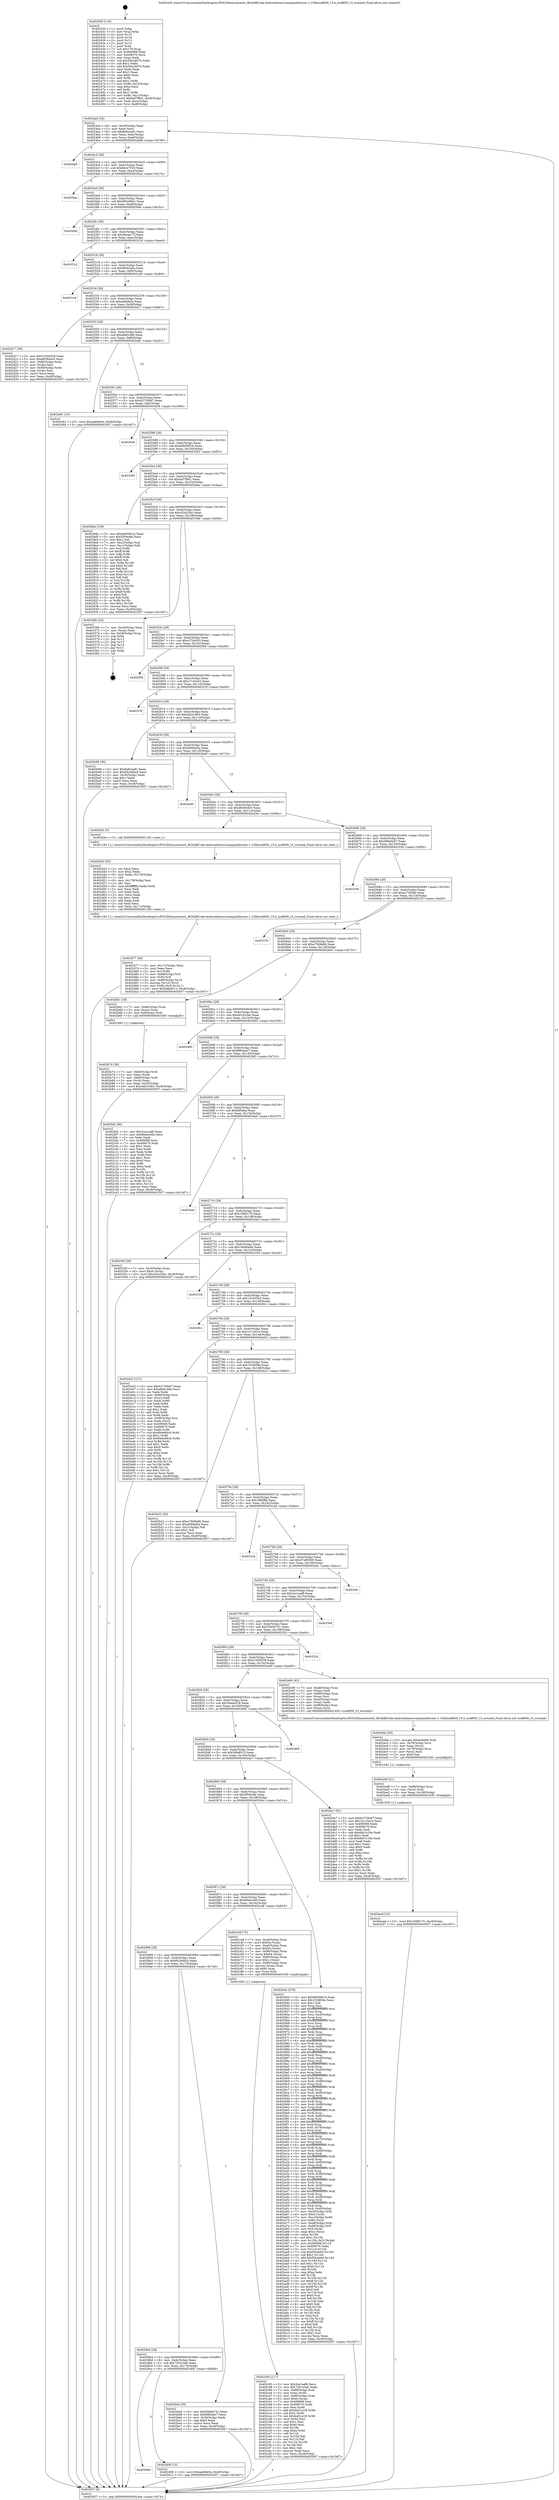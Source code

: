 digraph "0x402430" {
  label = "0x402430 (/mnt/c/Users/mathe/Desktop/tcc/POCII/binaries/extr_BGAQRCode-Androidzbarsrcmainjnilibiconv-1.15libiso8859_15.h_iso8859_15_wctomb_Final-ollvm.out::main(0))"
  labelloc = "t"
  node[shape=record]

  Entry [label="",width=0.3,height=0.3,shape=circle,fillcolor=black,style=filled]
  "0x4024a4" [label="{
     0x4024a4 [32]\l
     | [instrs]\l
     &nbsp;&nbsp;0x4024a4 \<+6\>: mov -0xc8(%rbp),%eax\l
     &nbsp;&nbsp;0x4024aa \<+2\>: mov %eax,%ecx\l
     &nbsp;&nbsp;0x4024ac \<+6\>: sub $0x8a9cea91,%ecx\l
     &nbsp;&nbsp;0x4024b2 \<+6\>: mov %eax,-0xdc(%rbp)\l
     &nbsp;&nbsp;0x4024b8 \<+6\>: mov %ecx,-0xe0(%rbp)\l
     &nbsp;&nbsp;0x4024be \<+6\>: je 0000000000402bb6 \<main+0x786\>\l
  }"]
  "0x402bb6" [label="{
     0x402bb6\l
  }", style=dashed]
  "0x4024c4" [label="{
     0x4024c4 [28]\l
     | [instrs]\l
     &nbsp;&nbsp;0x4024c4 \<+5\>: jmp 00000000004024c9 \<main+0x99\>\l
     &nbsp;&nbsp;0x4024c9 \<+6\>: mov -0xdc(%rbp),%eax\l
     &nbsp;&nbsp;0x4024cf \<+5\>: sub $0x8dc47919,%eax\l
     &nbsp;&nbsp;0x4024d4 \<+6\>: mov %eax,-0xe4(%rbp)\l
     &nbsp;&nbsp;0x4024da \<+6\>: je 00000000004030aa \<main+0xc7a\>\l
  }"]
  Exit [label="",width=0.3,height=0.3,shape=circle,fillcolor=black,style=filled,peripheries=2]
  "0x4030aa" [label="{
     0x4030aa\l
  }", style=dashed]
  "0x4024e0" [label="{
     0x4024e0 [28]\l
     | [instrs]\l
     &nbsp;&nbsp;0x4024e0 \<+5\>: jmp 00000000004024e5 \<main+0xb5\>\l
     &nbsp;&nbsp;0x4024e5 \<+6\>: mov -0xdc(%rbp),%eax\l
     &nbsp;&nbsp;0x4024eb \<+5\>: sub $0x992e99e1,%eax\l
     &nbsp;&nbsp;0x4024f0 \<+6\>: mov %eax,-0xe8(%rbp)\l
     &nbsp;&nbsp;0x4024f6 \<+6\>: je 000000000040308c \<main+0xc5c\>\l
  }"]
  "0x402eed" [label="{
     0x402eed [15]\l
     | [instrs]\l
     &nbsp;&nbsp;0x402eed \<+10\>: movl $0x108f0170,-0xc8(%rbp)\l
     &nbsp;&nbsp;0x402ef7 \<+5\>: jmp 0000000000403507 \<main+0x10d7\>\l
  }"]
  "0x40308c" [label="{
     0x40308c\l
  }", style=dashed]
  "0x4024fc" [label="{
     0x4024fc [28]\l
     | [instrs]\l
     &nbsp;&nbsp;0x4024fc \<+5\>: jmp 0000000000402501 \<main+0xd1\>\l
     &nbsp;&nbsp;0x402501 \<+6\>: mov -0xdc(%rbp),%eax\l
     &nbsp;&nbsp;0x402507 \<+5\>: sub $0x9ecee17f,%eax\l
     &nbsp;&nbsp;0x40250c \<+6\>: mov %eax,-0xec(%rbp)\l
     &nbsp;&nbsp;0x402512 \<+6\>: je 000000000040331d \<main+0xeed\>\l
  }"]
  "0x402ed8" [label="{
     0x402ed8 [21]\l
     | [instrs]\l
     &nbsp;&nbsp;0x402ed8 \<+7\>: mov -0x88(%rbp),%rcx\l
     &nbsp;&nbsp;0x402edf \<+3\>: mov (%rcx),%rdi\l
     &nbsp;&nbsp;0x402ee2 \<+6\>: mov %eax,-0x180(%rbp)\l
     &nbsp;&nbsp;0x402ee8 \<+5\>: call 0000000000401030 \<free@plt\>\l
     | [calls]\l
     &nbsp;&nbsp;0x401030 \{1\} (unknown)\l
  }"]
  "0x40331d" [label="{
     0x40331d\l
  }", style=dashed]
  "0x402518" [label="{
     0x402518 [28]\l
     | [instrs]\l
     &nbsp;&nbsp;0x402518 \<+5\>: jmp 000000000040251d \<main+0xed\>\l
     &nbsp;&nbsp;0x40251d \<+6\>: mov -0xdc(%rbp),%eax\l
     &nbsp;&nbsp;0x402523 \<+5\>: sub $0x9f202e6a,%eax\l
     &nbsp;&nbsp;0x402528 \<+6\>: mov %eax,-0xf0(%rbp)\l
     &nbsp;&nbsp;0x40252e \<+6\>: je 00000000004031e9 \<main+0xdb9\>\l
  }"]
  "0x402ebb" [label="{
     0x402ebb [29]\l
     | [instrs]\l
     &nbsp;&nbsp;0x402ebb \<+10\>: movabs $0x4040d6,%rdi\l
     &nbsp;&nbsp;0x402ec5 \<+4\>: mov -0x78(%rbp),%rcx\l
     &nbsp;&nbsp;0x402ec9 \<+2\>: mov %eax,(%rcx)\l
     &nbsp;&nbsp;0x402ecb \<+4\>: mov -0x78(%rbp),%rcx\l
     &nbsp;&nbsp;0x402ecf \<+2\>: mov (%rcx),%esi\l
     &nbsp;&nbsp;0x402ed1 \<+2\>: mov $0x0,%al\l
     &nbsp;&nbsp;0x402ed3 \<+5\>: call 0000000000401040 \<printf@plt\>\l
     | [calls]\l
     &nbsp;&nbsp;0x401040 \{1\} (unknown)\l
  }"]
  "0x4031e9" [label="{
     0x4031e9\l
  }", style=dashed]
  "0x402534" [label="{
     0x402534 [28]\l
     | [instrs]\l
     &nbsp;&nbsp;0x402534 \<+5\>: jmp 0000000000402539 \<main+0x109\>\l
     &nbsp;&nbsp;0x402539 \<+6\>: mov -0xdc(%rbp),%eax\l
     &nbsp;&nbsp;0x40253f \<+5\>: sub $0xaa6bfe0a,%eax\l
     &nbsp;&nbsp;0x402544 \<+6\>: mov %eax,-0xf4(%rbp)\l
     &nbsp;&nbsp;0x40254a \<+6\>: je 0000000000402d17 \<main+0x8e7\>\l
  }"]
  "0x402d77" [label="{
     0x402d77 [48]\l
     | [instrs]\l
     &nbsp;&nbsp;0x402d77 \<+6\>: mov -0x17c(%rbp),%ecx\l
     &nbsp;&nbsp;0x402d7d \<+3\>: imul %eax,%ecx\l
     &nbsp;&nbsp;0x402d80 \<+3\>: mov %cl,%r8b\l
     &nbsp;&nbsp;0x402d83 \<+7\>: mov -0x88(%rbp),%r9\l
     &nbsp;&nbsp;0x402d8a \<+3\>: mov (%r9),%r9\l
     &nbsp;&nbsp;0x402d8d \<+4\>: mov -0x80(%rbp),%r10\l
     &nbsp;&nbsp;0x402d91 \<+3\>: movslq (%r10),%r10\l
     &nbsp;&nbsp;0x402d94 \<+4\>: mov %r8b,(%r9,%r10,1)\l
     &nbsp;&nbsp;0x402d98 \<+10\>: movl $0x5dfa8513,-0xc8(%rbp)\l
     &nbsp;&nbsp;0x402da2 \<+5\>: jmp 0000000000403507 \<main+0x10d7\>\l
  }"]
  "0x402d17" [label="{
     0x402d17 [39]\l
     | [instrs]\l
     &nbsp;&nbsp;0x402d17 \<+5\>: mov $0x51926528,%eax\l
     &nbsp;&nbsp;0x402d1c \<+5\>: mov $0xd83944c0,%ecx\l
     &nbsp;&nbsp;0x402d21 \<+4\>: mov -0x80(%rbp),%rdx\l
     &nbsp;&nbsp;0x402d25 \<+2\>: mov (%rdx),%esi\l
     &nbsp;&nbsp;0x402d27 \<+7\>: mov -0x90(%rbp),%rdx\l
     &nbsp;&nbsp;0x402d2e \<+2\>: cmp (%rdx),%esi\l
     &nbsp;&nbsp;0x402d30 \<+3\>: cmovl %ecx,%eax\l
     &nbsp;&nbsp;0x402d33 \<+6\>: mov %eax,-0xc8(%rbp)\l
     &nbsp;&nbsp;0x402d39 \<+5\>: jmp 0000000000403507 \<main+0x10d7\>\l
  }"]
  "0x402550" [label="{
     0x402550 [28]\l
     | [instrs]\l
     &nbsp;&nbsp;0x402550 \<+5\>: jmp 0000000000402555 \<main+0x125\>\l
     &nbsp;&nbsp;0x402555 \<+6\>: mov -0xdc(%rbp),%eax\l
     &nbsp;&nbsp;0x40255b \<+5\>: sub $0xafb81d46,%eax\l
     &nbsp;&nbsp;0x402560 \<+6\>: mov %eax,-0xf8(%rbp)\l
     &nbsp;&nbsp;0x402566 \<+6\>: je 0000000000402e81 \<main+0xa51\>\l
  }"]
  "0x402d43" [label="{
     0x402d43 [52]\l
     | [instrs]\l
     &nbsp;&nbsp;0x402d43 \<+2\>: xor %ecx,%ecx\l
     &nbsp;&nbsp;0x402d45 \<+5\>: mov $0x2,%edx\l
     &nbsp;&nbsp;0x402d4a \<+6\>: mov %edx,-0x178(%rbp)\l
     &nbsp;&nbsp;0x402d50 \<+1\>: cltd\l
     &nbsp;&nbsp;0x402d51 \<+6\>: mov -0x178(%rbp),%esi\l
     &nbsp;&nbsp;0x402d57 \<+2\>: idiv %esi\l
     &nbsp;&nbsp;0x402d59 \<+6\>: imul $0xfffffffe,%edx,%edx\l
     &nbsp;&nbsp;0x402d5f \<+2\>: mov %ecx,%edi\l
     &nbsp;&nbsp;0x402d61 \<+2\>: sub %edx,%edi\l
     &nbsp;&nbsp;0x402d63 \<+2\>: mov %ecx,%edx\l
     &nbsp;&nbsp;0x402d65 \<+3\>: sub $0x1,%edx\l
     &nbsp;&nbsp;0x402d68 \<+2\>: add %edx,%edi\l
     &nbsp;&nbsp;0x402d6a \<+2\>: sub %edi,%ecx\l
     &nbsp;&nbsp;0x402d6c \<+6\>: mov %ecx,-0x17c(%rbp)\l
     &nbsp;&nbsp;0x402d72 \<+5\>: call 0000000000401160 \<next_i\>\l
     | [calls]\l
     &nbsp;&nbsp;0x401160 \{1\} (/mnt/c/Users/mathe/Desktop/tcc/POCII/binaries/extr_BGAQRCode-Androidzbarsrcmainjnilibiconv-1.15libiso8859_15.h_iso8859_15_wctomb_Final-ollvm.out::next_i)\l
  }"]
  "0x402e81" [label="{
     0x402e81 [15]\l
     | [instrs]\l
     &nbsp;&nbsp;0x402e81 \<+10\>: movl $0xaa6bfe0a,-0xc8(%rbp)\l
     &nbsp;&nbsp;0x402e8b \<+5\>: jmp 0000000000403507 \<main+0x10d7\>\l
  }"]
  "0x40256c" [label="{
     0x40256c [28]\l
     | [instrs]\l
     &nbsp;&nbsp;0x40256c \<+5\>: jmp 0000000000402571 \<main+0x141\>\l
     &nbsp;&nbsp;0x402571 \<+6\>: mov -0xdc(%rbp),%eax\l
     &nbsp;&nbsp;0x402577 \<+5\>: sub $0xb3735b67,%eax\l
     &nbsp;&nbsp;0x40257c \<+6\>: mov %eax,-0xfc(%rbp)\l
     &nbsp;&nbsp;0x402582 \<+6\>: je 0000000000403436 \<main+0x1006\>\l
  }"]
  "0x4028d0" [label="{
     0x4028d0\l
  }", style=dashed]
  "0x403436" [label="{
     0x403436\l
  }", style=dashed]
  "0x402588" [label="{
     0x402588 [28]\l
     | [instrs]\l
     &nbsp;&nbsp;0x402588 \<+5\>: jmp 000000000040258d \<main+0x15d\>\l
     &nbsp;&nbsp;0x40258d \<+6\>: mov -0xdc(%rbp),%eax\l
     &nbsp;&nbsp;0x402593 \<+5\>: sub $0xb905661b,%eax\l
     &nbsp;&nbsp;0x402598 \<+6\>: mov %eax,-0x100(%rbp)\l
     &nbsp;&nbsp;0x40259e \<+6\>: je 0000000000403383 \<main+0xf53\>\l
  }"]
  "0x402d08" [label="{
     0x402d08 [15]\l
     | [instrs]\l
     &nbsp;&nbsp;0x402d08 \<+10\>: movl $0xaa6bfe0a,-0xc8(%rbp)\l
     &nbsp;&nbsp;0x402d12 \<+5\>: jmp 0000000000403507 \<main+0x10d7\>\l
  }"]
  "0x403383" [label="{
     0x403383\l
  }", style=dashed]
  "0x4025a4" [label="{
     0x4025a4 [28]\l
     | [instrs]\l
     &nbsp;&nbsp;0x4025a4 \<+5\>: jmp 00000000004025a9 \<main+0x179\>\l
     &nbsp;&nbsp;0x4025a9 \<+6\>: mov -0xdc(%rbp),%eax\l
     &nbsp;&nbsp;0x4025af \<+5\>: sub $0xbaf7f9d1,%eax\l
     &nbsp;&nbsp;0x4025b4 \<+6\>: mov %eax,-0x104(%rbp)\l
     &nbsp;&nbsp;0x4025ba \<+6\>: je 00000000004028da \<main+0x4aa\>\l
  }"]
  "0x402c93" [label="{
     0x402c93 [117]\l
     | [instrs]\l
     &nbsp;&nbsp;0x402c93 \<+5\>: mov $0x3ca1aaf6,%ecx\l
     &nbsp;&nbsp;0x402c98 \<+5\>: mov $0x7261e3eb,%edx\l
     &nbsp;&nbsp;0x402c9d \<+7\>: mov -0x88(%rbp),%rdi\l
     &nbsp;&nbsp;0x402ca4 \<+3\>: mov %rax,(%rdi)\l
     &nbsp;&nbsp;0x402ca7 \<+4\>: mov -0x80(%rbp),%rax\l
     &nbsp;&nbsp;0x402cab \<+6\>: movl $0x0,(%rax)\l
     &nbsp;&nbsp;0x402cb1 \<+7\>: mov 0x406068,%esi\l
     &nbsp;&nbsp;0x402cb8 \<+8\>: mov 0x406070,%r8d\l
     &nbsp;&nbsp;0x402cc0 \<+3\>: mov %esi,%r9d\l
     &nbsp;&nbsp;0x402cc3 \<+7\>: add $0xfa451e18,%r9d\l
     &nbsp;&nbsp;0x402cca \<+4\>: sub $0x1,%r9d\l
     &nbsp;&nbsp;0x402cce \<+7\>: sub $0xfa451e18,%r9d\l
     &nbsp;&nbsp;0x402cd5 \<+4\>: imul %r9d,%esi\l
     &nbsp;&nbsp;0x402cd9 \<+3\>: and $0x1,%esi\l
     &nbsp;&nbsp;0x402cdc \<+3\>: cmp $0x0,%esi\l
     &nbsp;&nbsp;0x402cdf \<+4\>: sete %r10b\l
     &nbsp;&nbsp;0x402ce3 \<+4\>: cmp $0xa,%r8d\l
     &nbsp;&nbsp;0x402ce7 \<+4\>: setl %r11b\l
     &nbsp;&nbsp;0x402ceb \<+3\>: mov %r10b,%bl\l
     &nbsp;&nbsp;0x402cee \<+3\>: and %r11b,%bl\l
     &nbsp;&nbsp;0x402cf1 \<+3\>: xor %r11b,%r10b\l
     &nbsp;&nbsp;0x402cf4 \<+3\>: or %r10b,%bl\l
     &nbsp;&nbsp;0x402cf7 \<+3\>: test $0x1,%bl\l
     &nbsp;&nbsp;0x402cfa \<+3\>: cmovne %edx,%ecx\l
     &nbsp;&nbsp;0x402cfd \<+6\>: mov %ecx,-0xc8(%rbp)\l
     &nbsp;&nbsp;0x402d03 \<+5\>: jmp 0000000000403507 \<main+0x10d7\>\l
  }"]
  "0x4028da" [label="{
     0x4028da [106]\l
     | [instrs]\l
     &nbsp;&nbsp;0x4028da \<+5\>: mov $0xb905661b,%eax\l
     &nbsp;&nbsp;0x4028df \<+5\>: mov $0x5f59cdfe,%ecx\l
     &nbsp;&nbsp;0x4028e4 \<+2\>: mov $0x1,%dl\l
     &nbsp;&nbsp;0x4028e6 \<+7\>: mov -0xc2(%rbp),%sil\l
     &nbsp;&nbsp;0x4028ed \<+7\>: mov -0xc1(%rbp),%dil\l
     &nbsp;&nbsp;0x4028f4 \<+3\>: mov %sil,%r8b\l
     &nbsp;&nbsp;0x4028f7 \<+4\>: xor $0xff,%r8b\l
     &nbsp;&nbsp;0x4028fb \<+3\>: mov %dil,%r9b\l
     &nbsp;&nbsp;0x4028fe \<+4\>: xor $0xff,%r9b\l
     &nbsp;&nbsp;0x402902 \<+3\>: xor $0x0,%dl\l
     &nbsp;&nbsp;0x402905 \<+3\>: mov %r8b,%r10b\l
     &nbsp;&nbsp;0x402908 \<+4\>: and $0x0,%r10b\l
     &nbsp;&nbsp;0x40290c \<+3\>: and %dl,%sil\l
     &nbsp;&nbsp;0x40290f \<+3\>: mov %r9b,%r11b\l
     &nbsp;&nbsp;0x402912 \<+4\>: and $0x0,%r11b\l
     &nbsp;&nbsp;0x402916 \<+3\>: and %dl,%dil\l
     &nbsp;&nbsp;0x402919 \<+3\>: or %sil,%r10b\l
     &nbsp;&nbsp;0x40291c \<+3\>: or %dil,%r11b\l
     &nbsp;&nbsp;0x40291f \<+3\>: xor %r11b,%r10b\l
     &nbsp;&nbsp;0x402922 \<+3\>: or %r9b,%r8b\l
     &nbsp;&nbsp;0x402925 \<+4\>: xor $0xff,%r8b\l
     &nbsp;&nbsp;0x402929 \<+3\>: or $0x0,%dl\l
     &nbsp;&nbsp;0x40292c \<+3\>: and %dl,%r8b\l
     &nbsp;&nbsp;0x40292f \<+3\>: or %r8b,%r10b\l
     &nbsp;&nbsp;0x402932 \<+4\>: test $0x1,%r10b\l
     &nbsp;&nbsp;0x402936 \<+3\>: cmovne %ecx,%eax\l
     &nbsp;&nbsp;0x402939 \<+6\>: mov %eax,-0xc8(%rbp)\l
     &nbsp;&nbsp;0x40293f \<+5\>: jmp 0000000000403507 \<main+0x10d7\>\l
  }"]
  "0x4025c0" [label="{
     0x4025c0 [28]\l
     | [instrs]\l
     &nbsp;&nbsp;0x4025c0 \<+5\>: jmp 00000000004025c5 \<main+0x195\>\l
     &nbsp;&nbsp;0x4025c5 \<+6\>: mov -0xdc(%rbp),%eax\l
     &nbsp;&nbsp;0x4025cb \<+5\>: sub $0xc02a32bc,%eax\l
     &nbsp;&nbsp;0x4025d0 \<+6\>: mov %eax,-0x108(%rbp)\l
     &nbsp;&nbsp;0x4025d6 \<+6\>: je 000000000040336b \<main+0xf3b\>\l
  }"]
  "0x403507" [label="{
     0x403507 [5]\l
     | [instrs]\l
     &nbsp;&nbsp;0x403507 \<+5\>: jmp 00000000004024a4 \<main+0x74\>\l
  }"]
  "0x402430" [label="{
     0x402430 [116]\l
     | [instrs]\l
     &nbsp;&nbsp;0x402430 \<+1\>: push %rbp\l
     &nbsp;&nbsp;0x402431 \<+3\>: mov %rsp,%rbp\l
     &nbsp;&nbsp;0x402434 \<+2\>: push %r15\l
     &nbsp;&nbsp;0x402436 \<+2\>: push %r14\l
     &nbsp;&nbsp;0x402438 \<+2\>: push %r13\l
     &nbsp;&nbsp;0x40243a \<+2\>: push %r12\l
     &nbsp;&nbsp;0x40243c \<+1\>: push %rbx\l
     &nbsp;&nbsp;0x40243d \<+7\>: sub $0x178,%rsp\l
     &nbsp;&nbsp;0x402444 \<+7\>: mov 0x406068,%eax\l
     &nbsp;&nbsp;0x40244b \<+7\>: mov 0x406070,%ecx\l
     &nbsp;&nbsp;0x402452 \<+2\>: mov %eax,%edx\l
     &nbsp;&nbsp;0x402454 \<+6\>: sub $0x50e2dd76,%edx\l
     &nbsp;&nbsp;0x40245a \<+3\>: sub $0x1,%edx\l
     &nbsp;&nbsp;0x40245d \<+6\>: add $0x50e2dd76,%edx\l
     &nbsp;&nbsp;0x402463 \<+3\>: imul %edx,%eax\l
     &nbsp;&nbsp;0x402466 \<+3\>: and $0x1,%eax\l
     &nbsp;&nbsp;0x402469 \<+3\>: cmp $0x0,%eax\l
     &nbsp;&nbsp;0x40246c \<+4\>: sete %r8b\l
     &nbsp;&nbsp;0x402470 \<+4\>: and $0x1,%r8b\l
     &nbsp;&nbsp;0x402474 \<+7\>: mov %r8b,-0xc2(%rbp)\l
     &nbsp;&nbsp;0x40247b \<+3\>: cmp $0xa,%ecx\l
     &nbsp;&nbsp;0x40247e \<+4\>: setl %r8b\l
     &nbsp;&nbsp;0x402482 \<+4\>: and $0x1,%r8b\l
     &nbsp;&nbsp;0x402486 \<+7\>: mov %r8b,-0xc1(%rbp)\l
     &nbsp;&nbsp;0x40248d \<+10\>: movl $0xbaf7f9d1,-0xc8(%rbp)\l
     &nbsp;&nbsp;0x402497 \<+6\>: mov %edi,-0xcc(%rbp)\l
     &nbsp;&nbsp;0x40249d \<+7\>: mov %rsi,-0xd8(%rbp)\l
  }"]
  "0x4028b4" [label="{
     0x4028b4 [28]\l
     | [instrs]\l
     &nbsp;&nbsp;0x4028b4 \<+5\>: jmp 00000000004028b9 \<main+0x489\>\l
     &nbsp;&nbsp;0x4028b9 \<+6\>: mov -0xdc(%rbp),%eax\l
     &nbsp;&nbsp;0x4028bf \<+5\>: sub $0x7261e3eb,%eax\l
     &nbsp;&nbsp;0x4028c4 \<+6\>: mov %eax,-0x174(%rbp)\l
     &nbsp;&nbsp;0x4028ca \<+6\>: je 0000000000402d08 \<main+0x8d8\>\l
  }"]
  "0x40336b" [label="{
     0x40336b [24]\l
     | [instrs]\l
     &nbsp;&nbsp;0x40336b \<+7\>: mov -0xc0(%rbp),%rax\l
     &nbsp;&nbsp;0x403372 \<+2\>: mov (%rax),%eax\l
     &nbsp;&nbsp;0x403374 \<+4\>: lea -0x28(%rbp),%rsp\l
     &nbsp;&nbsp;0x403378 \<+1\>: pop %rbx\l
     &nbsp;&nbsp;0x403379 \<+2\>: pop %r12\l
     &nbsp;&nbsp;0x40337b \<+2\>: pop %r13\l
     &nbsp;&nbsp;0x40337d \<+2\>: pop %r14\l
     &nbsp;&nbsp;0x40337f \<+2\>: pop %r15\l
     &nbsp;&nbsp;0x403381 \<+1\>: pop %rbp\l
     &nbsp;&nbsp;0x403382 \<+1\>: ret\l
  }"]
  "0x4025dc" [label="{
     0x4025dc [28]\l
     | [instrs]\l
     &nbsp;&nbsp;0x4025dc \<+5\>: jmp 00000000004025e1 \<main+0x1b1\>\l
     &nbsp;&nbsp;0x4025e1 \<+6\>: mov -0xdc(%rbp),%eax\l
     &nbsp;&nbsp;0x4025e7 \<+5\>: sub $0xc57b0c03,%eax\l
     &nbsp;&nbsp;0x4025ec \<+6\>: mov %eax,-0x10c(%rbp)\l
     &nbsp;&nbsp;0x4025f2 \<+6\>: je 0000000000402f58 \<main+0xb28\>\l
  }"]
  "0x402bd4" [label="{
     0x402bd4 [30]\l
     | [instrs]\l
     &nbsp;&nbsp;0x402bd4 \<+5\>: mov $0x50b0d741,%eax\l
     &nbsp;&nbsp;0x402bd9 \<+5\>: mov $0xf980adc7,%ecx\l
     &nbsp;&nbsp;0x402bde \<+3\>: mov -0x30(%rbp),%edx\l
     &nbsp;&nbsp;0x402be1 \<+3\>: cmp $0x0,%edx\l
     &nbsp;&nbsp;0x402be4 \<+3\>: cmove %ecx,%eax\l
     &nbsp;&nbsp;0x402be7 \<+6\>: mov %eax,-0xc8(%rbp)\l
     &nbsp;&nbsp;0x402bed \<+5\>: jmp 0000000000403507 \<main+0x10d7\>\l
  }"]
  "0x402f58" [label="{
     0x402f58\l
  }", style=dashed]
  "0x4025f8" [label="{
     0x4025f8 [28]\l
     | [instrs]\l
     &nbsp;&nbsp;0x4025f8 \<+5\>: jmp 00000000004025fd \<main+0x1cd\>\l
     &nbsp;&nbsp;0x4025fd \<+6\>: mov -0xdc(%rbp),%eax\l
     &nbsp;&nbsp;0x402603 \<+5\>: sub $0xc7c34c02,%eax\l
     &nbsp;&nbsp;0x402608 \<+6\>: mov %eax,-0x110(%rbp)\l
     &nbsp;&nbsp;0x40260e \<+6\>: je 000000000040323f \<main+0xe0f\>\l
  }"]
  "0x402898" [label="{
     0x402898 [28]\l
     | [instrs]\l
     &nbsp;&nbsp;0x402898 \<+5\>: jmp 000000000040289d \<main+0x46d\>\l
     &nbsp;&nbsp;0x40289d \<+6\>: mov -0xdc(%rbp),%eax\l
     &nbsp;&nbsp;0x4028a3 \<+5\>: sub $0x6b29ddc4,%eax\l
     &nbsp;&nbsp;0x4028a8 \<+6\>: mov %eax,-0x170(%rbp)\l
     &nbsp;&nbsp;0x4028ae \<+6\>: je 0000000000402bd4 \<main+0x7a4\>\l
  }"]
  "0x40323f" [label="{
     0x40323f\l
  }", style=dashed]
  "0x402614" [label="{
     0x402614 [28]\l
     | [instrs]\l
     &nbsp;&nbsp;0x402614 \<+5\>: jmp 0000000000402619 \<main+0x1e9\>\l
     &nbsp;&nbsp;0x402619 \<+6\>: mov -0xdc(%rbp),%eax\l
     &nbsp;&nbsp;0x40261f \<+5\>: sub $0xcbb316b3,%eax\l
     &nbsp;&nbsp;0x402624 \<+6\>: mov %eax,-0x114(%rbp)\l
     &nbsp;&nbsp;0x40262a \<+6\>: je 0000000000402b98 \<main+0x768\>\l
  }"]
  "0x402c48" [label="{
     0x402c48 [75]\l
     | [instrs]\l
     &nbsp;&nbsp;0x402c48 \<+7\>: mov -0xa8(%rbp),%rax\l
     &nbsp;&nbsp;0x402c4f \<+6\>: movl $0x64,(%rax)\l
     &nbsp;&nbsp;0x402c55 \<+7\>: mov -0xa0(%rbp),%rax\l
     &nbsp;&nbsp;0x402c5c \<+6\>: movl $0x64,(%rax)\l
     &nbsp;&nbsp;0x402c62 \<+7\>: mov -0x98(%rbp),%rax\l
     &nbsp;&nbsp;0x402c69 \<+7\>: movq $0x64,(%rax)\l
     &nbsp;&nbsp;0x402c70 \<+7\>: mov -0x90(%rbp),%rax\l
     &nbsp;&nbsp;0x402c77 \<+6\>: movl $0x1,(%rax)\l
     &nbsp;&nbsp;0x402c7d \<+7\>: mov -0x90(%rbp),%rax\l
     &nbsp;&nbsp;0x402c84 \<+3\>: movslq (%rax),%rax\l
     &nbsp;&nbsp;0x402c87 \<+4\>: shl $0x0,%rax\l
     &nbsp;&nbsp;0x402c8b \<+3\>: mov %rax,%rdi\l
     &nbsp;&nbsp;0x402c8e \<+5\>: call 0000000000401050 \<malloc@plt\>\l
     | [calls]\l
     &nbsp;&nbsp;0x401050 \{1\} (unknown)\l
  }"]
  "0x402b98" [label="{
     0x402b98 [30]\l
     | [instrs]\l
     &nbsp;&nbsp;0x402b98 \<+5\>: mov $0x8a9cea91,%eax\l
     &nbsp;&nbsp;0x402b9d \<+5\>: mov $0x6b29ddc4,%ecx\l
     &nbsp;&nbsp;0x402ba2 \<+3\>: mov -0x30(%rbp),%edx\l
     &nbsp;&nbsp;0x402ba5 \<+3\>: cmp $0x1,%edx\l
     &nbsp;&nbsp;0x402ba8 \<+3\>: cmovl %ecx,%eax\l
     &nbsp;&nbsp;0x402bab \<+6\>: mov %eax,-0xc8(%rbp)\l
     &nbsp;&nbsp;0x402bb1 \<+5\>: jmp 0000000000403507 \<main+0x10d7\>\l
  }"]
  "0x402630" [label="{
     0x402630 [28]\l
     | [instrs]\l
     &nbsp;&nbsp;0x402630 \<+5\>: jmp 0000000000402635 \<main+0x205\>\l
     &nbsp;&nbsp;0x402635 \<+6\>: mov -0xdc(%rbp),%eax\l
     &nbsp;&nbsp;0x40263b \<+5\>: sub $0xd090af2a,%eax\l
     &nbsp;&nbsp;0x402640 \<+6\>: mov %eax,-0x118(%rbp)\l
     &nbsp;&nbsp;0x402646 \<+6\>: je 0000000000402b40 \<main+0x710\>\l
  }"]
  "0x402b74" [label="{
     0x402b74 [36]\l
     | [instrs]\l
     &nbsp;&nbsp;0x402b74 \<+7\>: mov -0xb0(%rbp),%rdi\l
     &nbsp;&nbsp;0x402b7b \<+2\>: mov %eax,(%rdi)\l
     &nbsp;&nbsp;0x402b7d \<+7\>: mov -0xb0(%rbp),%rdi\l
     &nbsp;&nbsp;0x402b84 \<+2\>: mov (%rdi),%eax\l
     &nbsp;&nbsp;0x402b86 \<+3\>: mov %eax,-0x30(%rbp)\l
     &nbsp;&nbsp;0x402b89 \<+10\>: movl $0xcbb316b3,-0xc8(%rbp)\l
     &nbsp;&nbsp;0x402b93 \<+5\>: jmp 0000000000403507 \<main+0x10d7\>\l
  }"]
  "0x402b40" [label="{
     0x402b40\l
  }", style=dashed]
  "0x40264c" [label="{
     0x40264c [28]\l
     | [instrs]\l
     &nbsp;&nbsp;0x40264c \<+5\>: jmp 0000000000402651 \<main+0x221\>\l
     &nbsp;&nbsp;0x402651 \<+6\>: mov -0xdc(%rbp),%eax\l
     &nbsp;&nbsp;0x402657 \<+5\>: sub $0xd83944c0,%eax\l
     &nbsp;&nbsp;0x40265c \<+6\>: mov %eax,-0x11c(%rbp)\l
     &nbsp;&nbsp;0x402662 \<+6\>: je 0000000000402d3e \<main+0x90e\>\l
  }"]
  "0x40287c" [label="{
     0x40287c [28]\l
     | [instrs]\l
     &nbsp;&nbsp;0x40287c \<+5\>: jmp 0000000000402881 \<main+0x451\>\l
     &nbsp;&nbsp;0x402881 \<+6\>: mov -0xdc(%rbp),%eax\l
     &nbsp;&nbsp;0x402887 \<+5\>: sub $0x66dece9d,%eax\l
     &nbsp;&nbsp;0x40288c \<+6\>: mov %eax,-0x16c(%rbp)\l
     &nbsp;&nbsp;0x402892 \<+6\>: je 0000000000402c48 \<main+0x818\>\l
  }"]
  "0x402d3e" [label="{
     0x402d3e [5]\l
     | [instrs]\l
     &nbsp;&nbsp;0x402d3e \<+5\>: call 0000000000401160 \<next_i\>\l
     | [calls]\l
     &nbsp;&nbsp;0x401160 \{1\} (/mnt/c/Users/mathe/Desktop/tcc/POCII/binaries/extr_BGAQRCode-Androidzbarsrcmainjnilibiconv-1.15libiso8859_15.h_iso8859_15_wctomb_Final-ollvm.out::next_i)\l
  }"]
  "0x402668" [label="{
     0x402668 [28]\l
     | [instrs]\l
     &nbsp;&nbsp;0x402668 \<+5\>: jmp 000000000040266d \<main+0x23d\>\l
     &nbsp;&nbsp;0x40266d \<+6\>: mov -0xdc(%rbp),%eax\l
     &nbsp;&nbsp;0x402673 \<+5\>: sub $0xd9bbdc67,%eax\l
     &nbsp;&nbsp;0x402678 \<+6\>: mov %eax,-0x120(%rbp)\l
     &nbsp;&nbsp;0x40267e \<+6\>: je 000000000040333b \<main+0xf0b\>\l
  }"]
  "0x402944" [label="{
     0x402944 [478]\l
     | [instrs]\l
     &nbsp;&nbsp;0x402944 \<+5\>: mov $0xb905661b,%eax\l
     &nbsp;&nbsp;0x402949 \<+5\>: mov $0x1f16858e,%ecx\l
     &nbsp;&nbsp;0x40294e \<+2\>: mov $0x1,%dl\l
     &nbsp;&nbsp;0x402950 \<+3\>: mov %rsp,%rsi\l
     &nbsp;&nbsp;0x402953 \<+4\>: add $0xfffffffffffffff0,%rsi\l
     &nbsp;&nbsp;0x402957 \<+3\>: mov %rsi,%rsp\l
     &nbsp;&nbsp;0x40295a \<+7\>: mov %rsi,-0xc0(%rbp)\l
     &nbsp;&nbsp;0x402961 \<+3\>: mov %rsp,%rsi\l
     &nbsp;&nbsp;0x402964 \<+4\>: add $0xfffffffffffffff0,%rsi\l
     &nbsp;&nbsp;0x402968 \<+3\>: mov %rsi,%rsp\l
     &nbsp;&nbsp;0x40296b \<+3\>: mov %rsp,%rdi\l
     &nbsp;&nbsp;0x40296e \<+4\>: add $0xfffffffffffffff0,%rdi\l
     &nbsp;&nbsp;0x402972 \<+3\>: mov %rdi,%rsp\l
     &nbsp;&nbsp;0x402975 \<+7\>: mov %rdi,-0xb8(%rbp)\l
     &nbsp;&nbsp;0x40297c \<+3\>: mov %rsp,%rdi\l
     &nbsp;&nbsp;0x40297f \<+4\>: add $0xfffffffffffffff0,%rdi\l
     &nbsp;&nbsp;0x402983 \<+3\>: mov %rdi,%rsp\l
     &nbsp;&nbsp;0x402986 \<+7\>: mov %rdi,-0xb0(%rbp)\l
     &nbsp;&nbsp;0x40298d \<+3\>: mov %rsp,%rdi\l
     &nbsp;&nbsp;0x402990 \<+4\>: add $0xfffffffffffffff0,%rdi\l
     &nbsp;&nbsp;0x402994 \<+3\>: mov %rdi,%rsp\l
     &nbsp;&nbsp;0x402997 \<+7\>: mov %rdi,-0xa8(%rbp)\l
     &nbsp;&nbsp;0x40299e \<+3\>: mov %rsp,%rdi\l
     &nbsp;&nbsp;0x4029a1 \<+4\>: add $0xfffffffffffffff0,%rdi\l
     &nbsp;&nbsp;0x4029a5 \<+3\>: mov %rdi,%rsp\l
     &nbsp;&nbsp;0x4029a8 \<+7\>: mov %rdi,-0xa0(%rbp)\l
     &nbsp;&nbsp;0x4029af \<+3\>: mov %rsp,%rdi\l
     &nbsp;&nbsp;0x4029b2 \<+4\>: add $0xfffffffffffffff0,%rdi\l
     &nbsp;&nbsp;0x4029b6 \<+3\>: mov %rdi,%rsp\l
     &nbsp;&nbsp;0x4029b9 \<+7\>: mov %rdi,-0x98(%rbp)\l
     &nbsp;&nbsp;0x4029c0 \<+3\>: mov %rsp,%rdi\l
     &nbsp;&nbsp;0x4029c3 \<+4\>: add $0xfffffffffffffff0,%rdi\l
     &nbsp;&nbsp;0x4029c7 \<+3\>: mov %rdi,%rsp\l
     &nbsp;&nbsp;0x4029ca \<+7\>: mov %rdi,-0x90(%rbp)\l
     &nbsp;&nbsp;0x4029d1 \<+3\>: mov %rsp,%rdi\l
     &nbsp;&nbsp;0x4029d4 \<+4\>: add $0xfffffffffffffff0,%rdi\l
     &nbsp;&nbsp;0x4029d8 \<+3\>: mov %rdi,%rsp\l
     &nbsp;&nbsp;0x4029db \<+7\>: mov %rdi,-0x88(%rbp)\l
     &nbsp;&nbsp;0x4029e2 \<+3\>: mov %rsp,%rdi\l
     &nbsp;&nbsp;0x4029e5 \<+4\>: add $0xfffffffffffffff0,%rdi\l
     &nbsp;&nbsp;0x4029e9 \<+3\>: mov %rdi,%rsp\l
     &nbsp;&nbsp;0x4029ec \<+4\>: mov %rdi,-0x80(%rbp)\l
     &nbsp;&nbsp;0x4029f0 \<+3\>: mov %rsp,%rdi\l
     &nbsp;&nbsp;0x4029f3 \<+4\>: add $0xfffffffffffffff0,%rdi\l
     &nbsp;&nbsp;0x4029f7 \<+3\>: mov %rdi,%rsp\l
     &nbsp;&nbsp;0x4029fa \<+4\>: mov %rdi,-0x78(%rbp)\l
     &nbsp;&nbsp;0x4029fe \<+3\>: mov %rsp,%rdi\l
     &nbsp;&nbsp;0x402a01 \<+4\>: add $0xfffffffffffffff0,%rdi\l
     &nbsp;&nbsp;0x402a05 \<+3\>: mov %rdi,%rsp\l
     &nbsp;&nbsp;0x402a08 \<+4\>: mov %rdi,-0x70(%rbp)\l
     &nbsp;&nbsp;0x402a0c \<+3\>: mov %rsp,%rdi\l
     &nbsp;&nbsp;0x402a0f \<+4\>: add $0xfffffffffffffff0,%rdi\l
     &nbsp;&nbsp;0x402a13 \<+3\>: mov %rdi,%rsp\l
     &nbsp;&nbsp;0x402a16 \<+4\>: mov %rdi,-0x68(%rbp)\l
     &nbsp;&nbsp;0x402a1a \<+3\>: mov %rsp,%rdi\l
     &nbsp;&nbsp;0x402a1d \<+4\>: add $0xfffffffffffffff0,%rdi\l
     &nbsp;&nbsp;0x402a21 \<+3\>: mov %rdi,%rsp\l
     &nbsp;&nbsp;0x402a24 \<+4\>: mov %rdi,-0x60(%rbp)\l
     &nbsp;&nbsp;0x402a28 \<+3\>: mov %rsp,%rdi\l
     &nbsp;&nbsp;0x402a2b \<+4\>: add $0xfffffffffffffff0,%rdi\l
     &nbsp;&nbsp;0x402a2f \<+3\>: mov %rdi,%rsp\l
     &nbsp;&nbsp;0x402a32 \<+4\>: mov %rdi,-0x58(%rbp)\l
     &nbsp;&nbsp;0x402a36 \<+3\>: mov %rsp,%rdi\l
     &nbsp;&nbsp;0x402a39 \<+4\>: add $0xfffffffffffffff0,%rdi\l
     &nbsp;&nbsp;0x402a3d \<+3\>: mov %rdi,%rsp\l
     &nbsp;&nbsp;0x402a40 \<+4\>: mov %rdi,-0x50(%rbp)\l
     &nbsp;&nbsp;0x402a44 \<+3\>: mov %rsp,%rdi\l
     &nbsp;&nbsp;0x402a47 \<+4\>: add $0xfffffffffffffff0,%rdi\l
     &nbsp;&nbsp;0x402a4b \<+3\>: mov %rdi,%rsp\l
     &nbsp;&nbsp;0x402a4e \<+4\>: mov %rdi,-0x48(%rbp)\l
     &nbsp;&nbsp;0x402a52 \<+3\>: mov %rsp,%rdi\l
     &nbsp;&nbsp;0x402a55 \<+4\>: add $0xfffffffffffffff0,%rdi\l
     &nbsp;&nbsp;0x402a59 \<+3\>: mov %rdi,%rsp\l
     &nbsp;&nbsp;0x402a5c \<+4\>: mov %rdi,-0x40(%rbp)\l
     &nbsp;&nbsp;0x402a60 \<+7\>: mov -0xc0(%rbp),%rdi\l
     &nbsp;&nbsp;0x402a67 \<+6\>: movl $0x0,(%rdi)\l
     &nbsp;&nbsp;0x402a6d \<+7\>: mov -0xcc(%rbp),%r8d\l
     &nbsp;&nbsp;0x402a74 \<+3\>: mov %r8d,(%rsi)\l
     &nbsp;&nbsp;0x402a77 \<+7\>: mov -0xb8(%rbp),%rdi\l
     &nbsp;&nbsp;0x402a7e \<+7\>: mov -0xd8(%rbp),%r9\l
     &nbsp;&nbsp;0x402a85 \<+3\>: mov %r9,(%rdi)\l
     &nbsp;&nbsp;0x402a88 \<+3\>: cmpl $0x2,(%rsi)\l
     &nbsp;&nbsp;0x402a8b \<+4\>: setne %r10b\l
     &nbsp;&nbsp;0x402a8f \<+4\>: and $0x1,%r10b\l
     &nbsp;&nbsp;0x402a93 \<+4\>: mov %r10b,-0x31(%rbp)\l
     &nbsp;&nbsp;0x402a97 \<+8\>: mov 0x406068,%r11d\l
     &nbsp;&nbsp;0x402a9f \<+7\>: mov 0x406070,%ebx\l
     &nbsp;&nbsp;0x402aa6 \<+3\>: mov %r11d,%r14d\l
     &nbsp;&nbsp;0x402aa9 \<+7\>: sub $0xf2fcda64,%r14d\l
     &nbsp;&nbsp;0x402ab0 \<+4\>: sub $0x1,%r14d\l
     &nbsp;&nbsp;0x402ab4 \<+7\>: add $0xf2fcda64,%r14d\l
     &nbsp;&nbsp;0x402abb \<+4\>: imul %r14d,%r11d\l
     &nbsp;&nbsp;0x402abf \<+4\>: and $0x1,%r11d\l
     &nbsp;&nbsp;0x402ac3 \<+4\>: cmp $0x0,%r11d\l
     &nbsp;&nbsp;0x402ac7 \<+4\>: sete %r10b\l
     &nbsp;&nbsp;0x402acb \<+3\>: cmp $0xa,%ebx\l
     &nbsp;&nbsp;0x402ace \<+4\>: setl %r15b\l
     &nbsp;&nbsp;0x402ad2 \<+3\>: mov %r10b,%r12b\l
     &nbsp;&nbsp;0x402ad5 \<+4\>: xor $0xff,%r12b\l
     &nbsp;&nbsp;0x402ad9 \<+3\>: mov %r15b,%r13b\l
     &nbsp;&nbsp;0x402adc \<+4\>: xor $0xff,%r13b\l
     &nbsp;&nbsp;0x402ae0 \<+3\>: xor $0x0,%dl\l
     &nbsp;&nbsp;0x402ae3 \<+3\>: mov %r12b,%sil\l
     &nbsp;&nbsp;0x402ae6 \<+4\>: and $0x0,%sil\l
     &nbsp;&nbsp;0x402aea \<+3\>: and %dl,%r10b\l
     &nbsp;&nbsp;0x402aed \<+3\>: mov %r13b,%dil\l
     &nbsp;&nbsp;0x402af0 \<+4\>: and $0x0,%dil\l
     &nbsp;&nbsp;0x402af4 \<+3\>: and %dl,%r15b\l
     &nbsp;&nbsp;0x402af7 \<+3\>: or %r10b,%sil\l
     &nbsp;&nbsp;0x402afa \<+3\>: or %r15b,%dil\l
     &nbsp;&nbsp;0x402afd \<+3\>: xor %dil,%sil\l
     &nbsp;&nbsp;0x402b00 \<+3\>: or %r13b,%r12b\l
     &nbsp;&nbsp;0x402b03 \<+4\>: xor $0xff,%r12b\l
     &nbsp;&nbsp;0x402b07 \<+3\>: or $0x0,%dl\l
     &nbsp;&nbsp;0x402b0a \<+3\>: and %dl,%r12b\l
     &nbsp;&nbsp;0x402b0d \<+3\>: or %r12b,%sil\l
     &nbsp;&nbsp;0x402b10 \<+4\>: test $0x1,%sil\l
     &nbsp;&nbsp;0x402b14 \<+3\>: cmovne %ecx,%eax\l
     &nbsp;&nbsp;0x402b17 \<+6\>: mov %eax,-0xc8(%rbp)\l
     &nbsp;&nbsp;0x402b1d \<+5\>: jmp 0000000000403507 \<main+0x10d7\>\l
  }"]
  "0x40333b" [label="{
     0x40333b\l
  }", style=dashed]
  "0x402684" [label="{
     0x402684 [28]\l
     | [instrs]\l
     &nbsp;&nbsp;0x402684 \<+5\>: jmp 0000000000402689 \<main+0x259\>\l
     &nbsp;&nbsp;0x402689 \<+6\>: mov -0xdc(%rbp),%eax\l
     &nbsp;&nbsp;0x40268f \<+5\>: sub $0xe170f39e,%eax\l
     &nbsp;&nbsp;0x402694 \<+6\>: mov %eax,-0x124(%rbp)\l
     &nbsp;&nbsp;0x40269a \<+6\>: je 000000000040315f \<main+0xd2f\>\l
  }"]
  "0x402860" [label="{
     0x402860 [28]\l
     | [instrs]\l
     &nbsp;&nbsp;0x402860 \<+5\>: jmp 0000000000402865 \<main+0x435\>\l
     &nbsp;&nbsp;0x402865 \<+6\>: mov -0xdc(%rbp),%eax\l
     &nbsp;&nbsp;0x40286b \<+5\>: sub $0x5f59cdfe,%eax\l
     &nbsp;&nbsp;0x402870 \<+6\>: mov %eax,-0x168(%rbp)\l
     &nbsp;&nbsp;0x402876 \<+6\>: je 0000000000402944 \<main+0x514\>\l
  }"]
  "0x40315f" [label="{
     0x40315f\l
  }", style=dashed]
  "0x4026a0" [label="{
     0x4026a0 [28]\l
     | [instrs]\l
     &nbsp;&nbsp;0x4026a0 \<+5\>: jmp 00000000004026a5 \<main+0x275\>\l
     &nbsp;&nbsp;0x4026a5 \<+6\>: mov -0xdc(%rbp),%eax\l
     &nbsp;&nbsp;0x4026ab \<+5\>: sub $0xe7908e86,%eax\l
     &nbsp;&nbsp;0x4026b0 \<+6\>: mov %eax,-0x128(%rbp)\l
     &nbsp;&nbsp;0x4026b6 \<+6\>: je 0000000000402b61 \<main+0x731\>\l
  }"]
  "0x402da7" [label="{
     0x402da7 [91]\l
     | [instrs]\l
     &nbsp;&nbsp;0x402da7 \<+5\>: mov $0xb3735b67,%eax\l
     &nbsp;&nbsp;0x402dac \<+5\>: mov $0x1e110e1e,%ecx\l
     &nbsp;&nbsp;0x402db1 \<+7\>: mov 0x406068,%edx\l
     &nbsp;&nbsp;0x402db8 \<+7\>: mov 0x406070,%esi\l
     &nbsp;&nbsp;0x402dbf \<+2\>: mov %edx,%edi\l
     &nbsp;&nbsp;0x402dc1 \<+6\>: add $0x6b01c16e,%edi\l
     &nbsp;&nbsp;0x402dc7 \<+3\>: sub $0x1,%edi\l
     &nbsp;&nbsp;0x402dca \<+6\>: sub $0x6b01c16e,%edi\l
     &nbsp;&nbsp;0x402dd0 \<+3\>: imul %edi,%edx\l
     &nbsp;&nbsp;0x402dd3 \<+3\>: and $0x1,%edx\l
     &nbsp;&nbsp;0x402dd6 \<+3\>: cmp $0x0,%edx\l
     &nbsp;&nbsp;0x402dd9 \<+4\>: sete %r8b\l
     &nbsp;&nbsp;0x402ddd \<+3\>: cmp $0xa,%esi\l
     &nbsp;&nbsp;0x402de0 \<+4\>: setl %r9b\l
     &nbsp;&nbsp;0x402de4 \<+3\>: mov %r8b,%r10b\l
     &nbsp;&nbsp;0x402de7 \<+3\>: and %r9b,%r10b\l
     &nbsp;&nbsp;0x402dea \<+3\>: xor %r9b,%r8b\l
     &nbsp;&nbsp;0x402ded \<+3\>: or %r8b,%r10b\l
     &nbsp;&nbsp;0x402df0 \<+4\>: test $0x1,%r10b\l
     &nbsp;&nbsp;0x402df4 \<+3\>: cmovne %ecx,%eax\l
     &nbsp;&nbsp;0x402df7 \<+6\>: mov %eax,-0xc8(%rbp)\l
     &nbsp;&nbsp;0x402dfd \<+5\>: jmp 0000000000403507 \<main+0x10d7\>\l
  }"]
  "0x402b61" [label="{
     0x402b61 [19]\l
     | [instrs]\l
     &nbsp;&nbsp;0x402b61 \<+7\>: mov -0xb8(%rbp),%rax\l
     &nbsp;&nbsp;0x402b68 \<+3\>: mov (%rax),%rax\l
     &nbsp;&nbsp;0x402b6b \<+4\>: mov 0x8(%rax),%rdi\l
     &nbsp;&nbsp;0x402b6f \<+5\>: call 0000000000401060 \<atoi@plt\>\l
     | [calls]\l
     &nbsp;&nbsp;0x401060 \{1\} (unknown)\l
  }"]
  "0x4026bc" [label="{
     0x4026bc [28]\l
     | [instrs]\l
     &nbsp;&nbsp;0x4026bc \<+5\>: jmp 00000000004026c1 \<main+0x291\>\l
     &nbsp;&nbsp;0x4026c1 \<+6\>: mov -0xdc(%rbp),%eax\l
     &nbsp;&nbsp;0x4026c7 \<+5\>: sub $0xe9142cbe,%eax\l
     &nbsp;&nbsp;0x4026cc \<+6\>: mov %eax,-0x12c(%rbp)\l
     &nbsp;&nbsp;0x4026d2 \<+6\>: je 0000000000403460 \<main+0x1030\>\l
  }"]
  "0x402844" [label="{
     0x402844 [28]\l
     | [instrs]\l
     &nbsp;&nbsp;0x402844 \<+5\>: jmp 0000000000402849 \<main+0x419\>\l
     &nbsp;&nbsp;0x402849 \<+6\>: mov -0xdc(%rbp),%eax\l
     &nbsp;&nbsp;0x40284f \<+5\>: sub $0x5dfa8513,%eax\l
     &nbsp;&nbsp;0x402854 \<+6\>: mov %eax,-0x164(%rbp)\l
     &nbsp;&nbsp;0x40285a \<+6\>: je 0000000000402da7 \<main+0x977\>\l
  }"]
  "0x403460" [label="{
     0x403460\l
  }", style=dashed]
  "0x4026d8" [label="{
     0x4026d8 [28]\l
     | [instrs]\l
     &nbsp;&nbsp;0x4026d8 \<+5\>: jmp 00000000004026dd \<main+0x2ad\>\l
     &nbsp;&nbsp;0x4026dd \<+6\>: mov -0xdc(%rbp),%eax\l
     &nbsp;&nbsp;0x4026e3 \<+5\>: sub $0xf980adc7,%eax\l
     &nbsp;&nbsp;0x4026e8 \<+6\>: mov %eax,-0x130(%rbp)\l
     &nbsp;&nbsp;0x4026ee \<+6\>: je 0000000000402bf2 \<main+0x7c2\>\l
  }"]
  "0x403485" [label="{
     0x403485\l
  }", style=dashed]
  "0x402bf2" [label="{
     0x402bf2 [86]\l
     | [instrs]\l
     &nbsp;&nbsp;0x402bf2 \<+5\>: mov $0x3ca1aaf6,%eax\l
     &nbsp;&nbsp;0x402bf7 \<+5\>: mov $0x66dece9d,%ecx\l
     &nbsp;&nbsp;0x402bfc \<+2\>: xor %edx,%edx\l
     &nbsp;&nbsp;0x402bfe \<+7\>: mov 0x406068,%esi\l
     &nbsp;&nbsp;0x402c05 \<+7\>: mov 0x406070,%edi\l
     &nbsp;&nbsp;0x402c0c \<+3\>: sub $0x1,%edx\l
     &nbsp;&nbsp;0x402c0f \<+3\>: mov %esi,%r8d\l
     &nbsp;&nbsp;0x402c12 \<+3\>: add %edx,%r8d\l
     &nbsp;&nbsp;0x402c15 \<+4\>: imul %r8d,%esi\l
     &nbsp;&nbsp;0x402c19 \<+3\>: and $0x1,%esi\l
     &nbsp;&nbsp;0x402c1c \<+3\>: cmp $0x0,%esi\l
     &nbsp;&nbsp;0x402c1f \<+4\>: sete %r9b\l
     &nbsp;&nbsp;0x402c23 \<+3\>: cmp $0xa,%edi\l
     &nbsp;&nbsp;0x402c26 \<+4\>: setl %r10b\l
     &nbsp;&nbsp;0x402c2a \<+3\>: mov %r9b,%r11b\l
     &nbsp;&nbsp;0x402c2d \<+3\>: and %r10b,%r11b\l
     &nbsp;&nbsp;0x402c30 \<+3\>: xor %r10b,%r9b\l
     &nbsp;&nbsp;0x402c33 \<+3\>: or %r9b,%r11b\l
     &nbsp;&nbsp;0x402c36 \<+4\>: test $0x1,%r11b\l
     &nbsp;&nbsp;0x402c3a \<+3\>: cmovne %ecx,%eax\l
     &nbsp;&nbsp;0x402c3d \<+6\>: mov %eax,-0xc8(%rbp)\l
     &nbsp;&nbsp;0x402c43 \<+5\>: jmp 0000000000403507 \<main+0x10d7\>\l
  }"]
  "0x4026f4" [label="{
     0x4026f4 [28]\l
     | [instrs]\l
     &nbsp;&nbsp;0x4026f4 \<+5\>: jmp 00000000004026f9 \<main+0x2c9\>\l
     &nbsp;&nbsp;0x4026f9 \<+6\>: mov -0xdc(%rbp),%eax\l
     &nbsp;&nbsp;0x4026ff \<+5\>: sub $0xfef5dea,%eax\l
     &nbsp;&nbsp;0x402704 \<+6\>: mov %eax,-0x134(%rbp)\l
     &nbsp;&nbsp;0x40270a \<+6\>: je 00000000004034af \<main+0x107f\>\l
  }"]
  "0x402828" [label="{
     0x402828 [28]\l
     | [instrs]\l
     &nbsp;&nbsp;0x402828 \<+5\>: jmp 000000000040282d \<main+0x3fd\>\l
     &nbsp;&nbsp;0x40282d \<+6\>: mov -0xdc(%rbp),%eax\l
     &nbsp;&nbsp;0x402833 \<+5\>: sub $0x5baed318,%eax\l
     &nbsp;&nbsp;0x402838 \<+6\>: mov %eax,-0x160(%rbp)\l
     &nbsp;&nbsp;0x40283e \<+6\>: je 0000000000403485 \<main+0x1055\>\l
  }"]
  "0x4034af" [label="{
     0x4034af\l
  }", style=dashed]
  "0x402710" [label="{
     0x402710 [28]\l
     | [instrs]\l
     &nbsp;&nbsp;0x402710 \<+5\>: jmp 0000000000402715 \<main+0x2e5\>\l
     &nbsp;&nbsp;0x402715 \<+6\>: mov -0xdc(%rbp),%eax\l
     &nbsp;&nbsp;0x40271b \<+5\>: sub $0x108f0170,%eax\l
     &nbsp;&nbsp;0x402720 \<+6\>: mov %eax,-0x138(%rbp)\l
     &nbsp;&nbsp;0x402726 \<+6\>: je 000000000040334f \<main+0xf1f\>\l
  }"]
  "0x402e90" [label="{
     0x402e90 [43]\l
     | [instrs]\l
     &nbsp;&nbsp;0x402e90 \<+7\>: mov -0xa8(%rbp),%rax\l
     &nbsp;&nbsp;0x402e97 \<+2\>: mov (%rax),%edi\l
     &nbsp;&nbsp;0x402e99 \<+7\>: mov -0x88(%rbp),%rax\l
     &nbsp;&nbsp;0x402ea0 \<+3\>: mov (%rax),%rsi\l
     &nbsp;&nbsp;0x402ea3 \<+7\>: mov -0xa0(%rbp),%rax\l
     &nbsp;&nbsp;0x402eaa \<+2\>: mov (%rax),%edx\l
     &nbsp;&nbsp;0x402eac \<+7\>: mov -0x98(%rbp),%rax\l
     &nbsp;&nbsp;0x402eb3 \<+3\>: mov (%rax),%rcx\l
     &nbsp;&nbsp;0x402eb6 \<+5\>: call 0000000000401450 \<iso8859_15_wctomb\>\l
     | [calls]\l
     &nbsp;&nbsp;0x401450 \{1\} (/mnt/c/Users/mathe/Desktop/tcc/POCII/binaries/extr_BGAQRCode-Androidzbarsrcmainjnilibiconv-1.15libiso8859_15.h_iso8859_15_wctomb_Final-ollvm.out::iso8859_15_wctomb)\l
  }"]
  "0x40334f" [label="{
     0x40334f [28]\l
     | [instrs]\l
     &nbsp;&nbsp;0x40334f \<+7\>: mov -0xc0(%rbp),%rax\l
     &nbsp;&nbsp;0x403356 \<+6\>: movl $0x0,(%rax)\l
     &nbsp;&nbsp;0x40335c \<+10\>: movl $0xc02a32bc,-0xc8(%rbp)\l
     &nbsp;&nbsp;0x403366 \<+5\>: jmp 0000000000403507 \<main+0x10d7\>\l
  }"]
  "0x40272c" [label="{
     0x40272c [28]\l
     | [instrs]\l
     &nbsp;&nbsp;0x40272c \<+5\>: jmp 0000000000402731 \<main+0x301\>\l
     &nbsp;&nbsp;0x402731 \<+6\>: mov -0xdc(%rbp),%eax\l
     &nbsp;&nbsp;0x402737 \<+5\>: sub $0x1d0d0e6d,%eax\l
     &nbsp;&nbsp;0x40273c \<+6\>: mov %eax,-0x13c(%rbp)\l
     &nbsp;&nbsp;0x402742 \<+6\>: je 0000000000403104 \<main+0xcd4\>\l
  }"]
  "0x40280c" [label="{
     0x40280c [28]\l
     | [instrs]\l
     &nbsp;&nbsp;0x40280c \<+5\>: jmp 0000000000402811 \<main+0x3e1\>\l
     &nbsp;&nbsp;0x402811 \<+6\>: mov -0xdc(%rbp),%eax\l
     &nbsp;&nbsp;0x402817 \<+5\>: sub $0x51926528,%eax\l
     &nbsp;&nbsp;0x40281c \<+6\>: mov %eax,-0x15c(%rbp)\l
     &nbsp;&nbsp;0x402822 \<+6\>: je 0000000000402e90 \<main+0xa60\>\l
  }"]
  "0x403104" [label="{
     0x403104\l
  }", style=dashed]
  "0x402748" [label="{
     0x402748 [28]\l
     | [instrs]\l
     &nbsp;&nbsp;0x402748 \<+5\>: jmp 000000000040274d \<main+0x31d\>\l
     &nbsp;&nbsp;0x40274d \<+6\>: mov -0xdc(%rbp),%eax\l
     &nbsp;&nbsp;0x402753 \<+5\>: sub $0x1d1635b2,%eax\l
     &nbsp;&nbsp;0x402758 \<+6\>: mov %eax,-0x140(%rbp)\l
     &nbsp;&nbsp;0x40275e \<+6\>: je 0000000000402fe1 \<main+0xbb1\>\l
  }"]
  "0x40332c" [label="{
     0x40332c\l
  }", style=dashed]
  "0x402fe1" [label="{
     0x402fe1\l
  }", style=dashed]
  "0x402764" [label="{
     0x402764 [28]\l
     | [instrs]\l
     &nbsp;&nbsp;0x402764 \<+5\>: jmp 0000000000402769 \<main+0x339\>\l
     &nbsp;&nbsp;0x402769 \<+6\>: mov -0xdc(%rbp),%eax\l
     &nbsp;&nbsp;0x40276f \<+5\>: sub $0x1e110e1e,%eax\l
     &nbsp;&nbsp;0x402774 \<+6\>: mov %eax,-0x144(%rbp)\l
     &nbsp;&nbsp;0x40277a \<+6\>: je 0000000000402e02 \<main+0x9d2\>\l
  }"]
  "0x4027f0" [label="{
     0x4027f0 [28]\l
     | [instrs]\l
     &nbsp;&nbsp;0x4027f0 \<+5\>: jmp 00000000004027f5 \<main+0x3c5\>\l
     &nbsp;&nbsp;0x4027f5 \<+6\>: mov -0xdc(%rbp),%eax\l
     &nbsp;&nbsp;0x4027fb \<+5\>: sub $0x50b0d741,%eax\l
     &nbsp;&nbsp;0x402800 \<+6\>: mov %eax,-0x158(%rbp)\l
     &nbsp;&nbsp;0x402806 \<+6\>: je 000000000040332c \<main+0xefc\>\l
  }"]
  "0x402e02" [label="{
     0x402e02 [127]\l
     | [instrs]\l
     &nbsp;&nbsp;0x402e02 \<+5\>: mov $0xb3735b67,%eax\l
     &nbsp;&nbsp;0x402e07 \<+5\>: mov $0xafb81d46,%ecx\l
     &nbsp;&nbsp;0x402e0c \<+2\>: xor %edx,%edx\l
     &nbsp;&nbsp;0x402e0e \<+4\>: mov -0x80(%rbp),%rsi\l
     &nbsp;&nbsp;0x402e12 \<+2\>: mov (%rsi),%edi\l
     &nbsp;&nbsp;0x402e14 \<+3\>: mov %edx,%r8d\l
     &nbsp;&nbsp;0x402e17 \<+3\>: sub %edi,%r8d\l
     &nbsp;&nbsp;0x402e1a \<+2\>: mov %edx,%edi\l
     &nbsp;&nbsp;0x402e1c \<+3\>: sub $0x1,%edi\l
     &nbsp;&nbsp;0x402e1f \<+3\>: add %edi,%r8d\l
     &nbsp;&nbsp;0x402e22 \<+3\>: sub %r8d,%edx\l
     &nbsp;&nbsp;0x402e25 \<+4\>: mov -0x80(%rbp),%rsi\l
     &nbsp;&nbsp;0x402e29 \<+2\>: mov %edx,(%rsi)\l
     &nbsp;&nbsp;0x402e2b \<+7\>: mov 0x406068,%edx\l
     &nbsp;&nbsp;0x402e32 \<+7\>: mov 0x406070,%edi\l
     &nbsp;&nbsp;0x402e39 \<+3\>: mov %edx,%r8d\l
     &nbsp;&nbsp;0x402e3c \<+7\>: sub $0x6b4e66c4,%r8d\l
     &nbsp;&nbsp;0x402e43 \<+4\>: sub $0x1,%r8d\l
     &nbsp;&nbsp;0x402e47 \<+7\>: add $0x6b4e66c4,%r8d\l
     &nbsp;&nbsp;0x402e4e \<+4\>: imul %r8d,%edx\l
     &nbsp;&nbsp;0x402e52 \<+3\>: and $0x1,%edx\l
     &nbsp;&nbsp;0x402e55 \<+3\>: cmp $0x0,%edx\l
     &nbsp;&nbsp;0x402e58 \<+4\>: sete %r9b\l
     &nbsp;&nbsp;0x402e5c \<+3\>: cmp $0xa,%edi\l
     &nbsp;&nbsp;0x402e5f \<+4\>: setl %r10b\l
     &nbsp;&nbsp;0x402e63 \<+3\>: mov %r9b,%r11b\l
     &nbsp;&nbsp;0x402e66 \<+3\>: and %r10b,%r11b\l
     &nbsp;&nbsp;0x402e69 \<+3\>: xor %r10b,%r9b\l
     &nbsp;&nbsp;0x402e6c \<+3\>: or %r9b,%r11b\l
     &nbsp;&nbsp;0x402e6f \<+4\>: test $0x1,%r11b\l
     &nbsp;&nbsp;0x402e73 \<+3\>: cmovne %ecx,%eax\l
     &nbsp;&nbsp;0x402e76 \<+6\>: mov %eax,-0xc8(%rbp)\l
     &nbsp;&nbsp;0x402e7c \<+5\>: jmp 0000000000403507 \<main+0x10d7\>\l
  }"]
  "0x402780" [label="{
     0x402780 [28]\l
     | [instrs]\l
     &nbsp;&nbsp;0x402780 \<+5\>: jmp 0000000000402785 \<main+0x355\>\l
     &nbsp;&nbsp;0x402785 \<+6\>: mov -0xdc(%rbp),%eax\l
     &nbsp;&nbsp;0x40278b \<+5\>: sub $0x1f16858e,%eax\l
     &nbsp;&nbsp;0x402790 \<+6\>: mov %eax,-0x148(%rbp)\l
     &nbsp;&nbsp;0x402796 \<+6\>: je 0000000000402b22 \<main+0x6f2\>\l
  }"]
  "0x4033c8" [label="{
     0x4033c8\l
  }", style=dashed]
  "0x402b22" [label="{
     0x402b22 [30]\l
     | [instrs]\l
     &nbsp;&nbsp;0x402b22 \<+5\>: mov $0xe7908e86,%eax\l
     &nbsp;&nbsp;0x402b27 \<+5\>: mov $0xd090af2a,%ecx\l
     &nbsp;&nbsp;0x402b2c \<+3\>: mov -0x31(%rbp),%dl\l
     &nbsp;&nbsp;0x402b2f \<+3\>: test $0x1,%dl\l
     &nbsp;&nbsp;0x402b32 \<+3\>: cmovne %ecx,%eax\l
     &nbsp;&nbsp;0x402b35 \<+6\>: mov %eax,-0xc8(%rbp)\l
     &nbsp;&nbsp;0x402b3b \<+5\>: jmp 0000000000403507 \<main+0x10d7\>\l
  }"]
  "0x40279c" [label="{
     0x40279c [28]\l
     | [instrs]\l
     &nbsp;&nbsp;0x40279c \<+5\>: jmp 00000000004027a1 \<main+0x371\>\l
     &nbsp;&nbsp;0x4027a1 \<+6\>: mov -0xdc(%rbp),%eax\l
     &nbsp;&nbsp;0x4027a7 \<+5\>: sub $0x1ffd0ffa,%eax\l
     &nbsp;&nbsp;0x4027ac \<+6\>: mov %eax,-0x14c(%rbp)\l
     &nbsp;&nbsp;0x4027b2 \<+6\>: je 00000000004031da \<main+0xdaa\>\l
  }"]
  "0x4027d4" [label="{
     0x4027d4 [28]\l
     | [instrs]\l
     &nbsp;&nbsp;0x4027d4 \<+5\>: jmp 00000000004027d9 \<main+0x3a9\>\l
     &nbsp;&nbsp;0x4027d9 \<+6\>: mov -0xdc(%rbp),%eax\l
     &nbsp;&nbsp;0x4027df \<+5\>: sub $0x3ca1aaf6,%eax\l
     &nbsp;&nbsp;0x4027e4 \<+6\>: mov %eax,-0x154(%rbp)\l
     &nbsp;&nbsp;0x4027ea \<+6\>: je 00000000004033c8 \<main+0xf98\>\l
  }"]
  "0x4031da" [label="{
     0x4031da\l
  }", style=dashed]
  "0x4027b8" [label="{
     0x4027b8 [28]\l
     | [instrs]\l
     &nbsp;&nbsp;0x4027b8 \<+5\>: jmp 00000000004027bd \<main+0x38d\>\l
     &nbsp;&nbsp;0x4027bd \<+6\>: mov -0xdc(%rbp),%eax\l
     &nbsp;&nbsp;0x4027c3 \<+5\>: sub $0x37a99300,%eax\l
     &nbsp;&nbsp;0x4027c8 \<+6\>: mov %eax,-0x150(%rbp)\l
     &nbsp;&nbsp;0x4027ce \<+6\>: je 0000000000402efc \<main+0xacc\>\l
  }"]
  "0x402efc" [label="{
     0x402efc\l
  }", style=dashed]
  Entry -> "0x402430" [label=" 1"]
  "0x4024a4" -> "0x402bb6" [label=" 0"]
  "0x4024a4" -> "0x4024c4" [label=" 18"]
  "0x40336b" -> Exit [label=" 1"]
  "0x4024c4" -> "0x4030aa" [label=" 0"]
  "0x4024c4" -> "0x4024e0" [label=" 18"]
  "0x40334f" -> "0x403507" [label=" 1"]
  "0x4024e0" -> "0x40308c" [label=" 0"]
  "0x4024e0" -> "0x4024fc" [label=" 18"]
  "0x402eed" -> "0x403507" [label=" 1"]
  "0x4024fc" -> "0x40331d" [label=" 0"]
  "0x4024fc" -> "0x402518" [label=" 18"]
  "0x402ed8" -> "0x402eed" [label=" 1"]
  "0x402518" -> "0x4031e9" [label=" 0"]
  "0x402518" -> "0x402534" [label=" 18"]
  "0x402ebb" -> "0x402ed8" [label=" 1"]
  "0x402534" -> "0x402d17" [label=" 2"]
  "0x402534" -> "0x402550" [label=" 16"]
  "0x402e90" -> "0x402ebb" [label=" 1"]
  "0x402550" -> "0x402e81" [label=" 1"]
  "0x402550" -> "0x40256c" [label=" 15"]
  "0x402e81" -> "0x403507" [label=" 1"]
  "0x40256c" -> "0x403436" [label=" 0"]
  "0x40256c" -> "0x402588" [label=" 15"]
  "0x402e02" -> "0x403507" [label=" 1"]
  "0x402588" -> "0x403383" [label=" 0"]
  "0x402588" -> "0x4025a4" [label=" 15"]
  "0x402da7" -> "0x403507" [label=" 1"]
  "0x4025a4" -> "0x4028da" [label=" 1"]
  "0x4025a4" -> "0x4025c0" [label=" 14"]
  "0x4028da" -> "0x403507" [label=" 1"]
  "0x402430" -> "0x4024a4" [label=" 1"]
  "0x403507" -> "0x4024a4" [label=" 17"]
  "0x402d43" -> "0x402d77" [label=" 1"]
  "0x4025c0" -> "0x40336b" [label=" 1"]
  "0x4025c0" -> "0x4025dc" [label=" 13"]
  "0x402d3e" -> "0x402d43" [label=" 1"]
  "0x4025dc" -> "0x402f58" [label=" 0"]
  "0x4025dc" -> "0x4025f8" [label=" 13"]
  "0x402d17" -> "0x403507" [label=" 2"]
  "0x4025f8" -> "0x40323f" [label=" 0"]
  "0x4025f8" -> "0x402614" [label=" 13"]
  "0x4028b4" -> "0x4028d0" [label=" 0"]
  "0x402614" -> "0x402b98" [label=" 1"]
  "0x402614" -> "0x402630" [label=" 12"]
  "0x4028b4" -> "0x402d08" [label=" 1"]
  "0x402630" -> "0x402b40" [label=" 0"]
  "0x402630" -> "0x40264c" [label=" 12"]
  "0x402c93" -> "0x403507" [label=" 1"]
  "0x40264c" -> "0x402d3e" [label=" 1"]
  "0x40264c" -> "0x402668" [label=" 11"]
  "0x402bf2" -> "0x403507" [label=" 1"]
  "0x402668" -> "0x40333b" [label=" 0"]
  "0x402668" -> "0x402684" [label=" 11"]
  "0x402bd4" -> "0x403507" [label=" 1"]
  "0x402684" -> "0x40315f" [label=" 0"]
  "0x402684" -> "0x4026a0" [label=" 11"]
  "0x402898" -> "0x402bd4" [label=" 1"]
  "0x4026a0" -> "0x402b61" [label=" 1"]
  "0x4026a0" -> "0x4026bc" [label=" 10"]
  "0x402d08" -> "0x403507" [label=" 1"]
  "0x4026bc" -> "0x403460" [label=" 0"]
  "0x4026bc" -> "0x4026d8" [label=" 10"]
  "0x40287c" -> "0x402c48" [label=" 1"]
  "0x4026d8" -> "0x402bf2" [label=" 1"]
  "0x4026d8" -> "0x4026f4" [label=" 9"]
  "0x402d77" -> "0x403507" [label=" 1"]
  "0x4026f4" -> "0x4034af" [label=" 0"]
  "0x4026f4" -> "0x402710" [label=" 9"]
  "0x402b74" -> "0x403507" [label=" 1"]
  "0x402710" -> "0x40334f" [label=" 1"]
  "0x402710" -> "0x40272c" [label=" 8"]
  "0x402b61" -> "0x402b74" [label=" 1"]
  "0x40272c" -> "0x403104" [label=" 0"]
  "0x40272c" -> "0x402748" [label=" 8"]
  "0x402944" -> "0x403507" [label=" 1"]
  "0x402748" -> "0x402fe1" [label=" 0"]
  "0x402748" -> "0x402764" [label=" 8"]
  "0x402c48" -> "0x402c93" [label=" 1"]
  "0x402764" -> "0x402e02" [label=" 1"]
  "0x402764" -> "0x402780" [label=" 7"]
  "0x402860" -> "0x402944" [label=" 1"]
  "0x402780" -> "0x402b22" [label=" 1"]
  "0x402780" -> "0x40279c" [label=" 6"]
  "0x402898" -> "0x4028b4" [label=" 1"]
  "0x40279c" -> "0x4031da" [label=" 0"]
  "0x40279c" -> "0x4027b8" [label=" 6"]
  "0x402844" -> "0x402da7" [label=" 1"]
  "0x4027b8" -> "0x402efc" [label=" 0"]
  "0x4027b8" -> "0x4027d4" [label=" 6"]
  "0x402844" -> "0x402860" [label=" 4"]
  "0x4027d4" -> "0x4033c8" [label=" 0"]
  "0x4027d4" -> "0x4027f0" [label=" 6"]
  "0x402860" -> "0x40287c" [label=" 3"]
  "0x4027f0" -> "0x40332c" [label=" 0"]
  "0x4027f0" -> "0x40280c" [label=" 6"]
  "0x402b22" -> "0x403507" [label=" 1"]
  "0x40280c" -> "0x402e90" [label=" 1"]
  "0x40280c" -> "0x402828" [label=" 5"]
  "0x402b98" -> "0x403507" [label=" 1"]
  "0x402828" -> "0x403485" [label=" 0"]
  "0x402828" -> "0x402844" [label=" 5"]
  "0x40287c" -> "0x402898" [label=" 2"]
}
